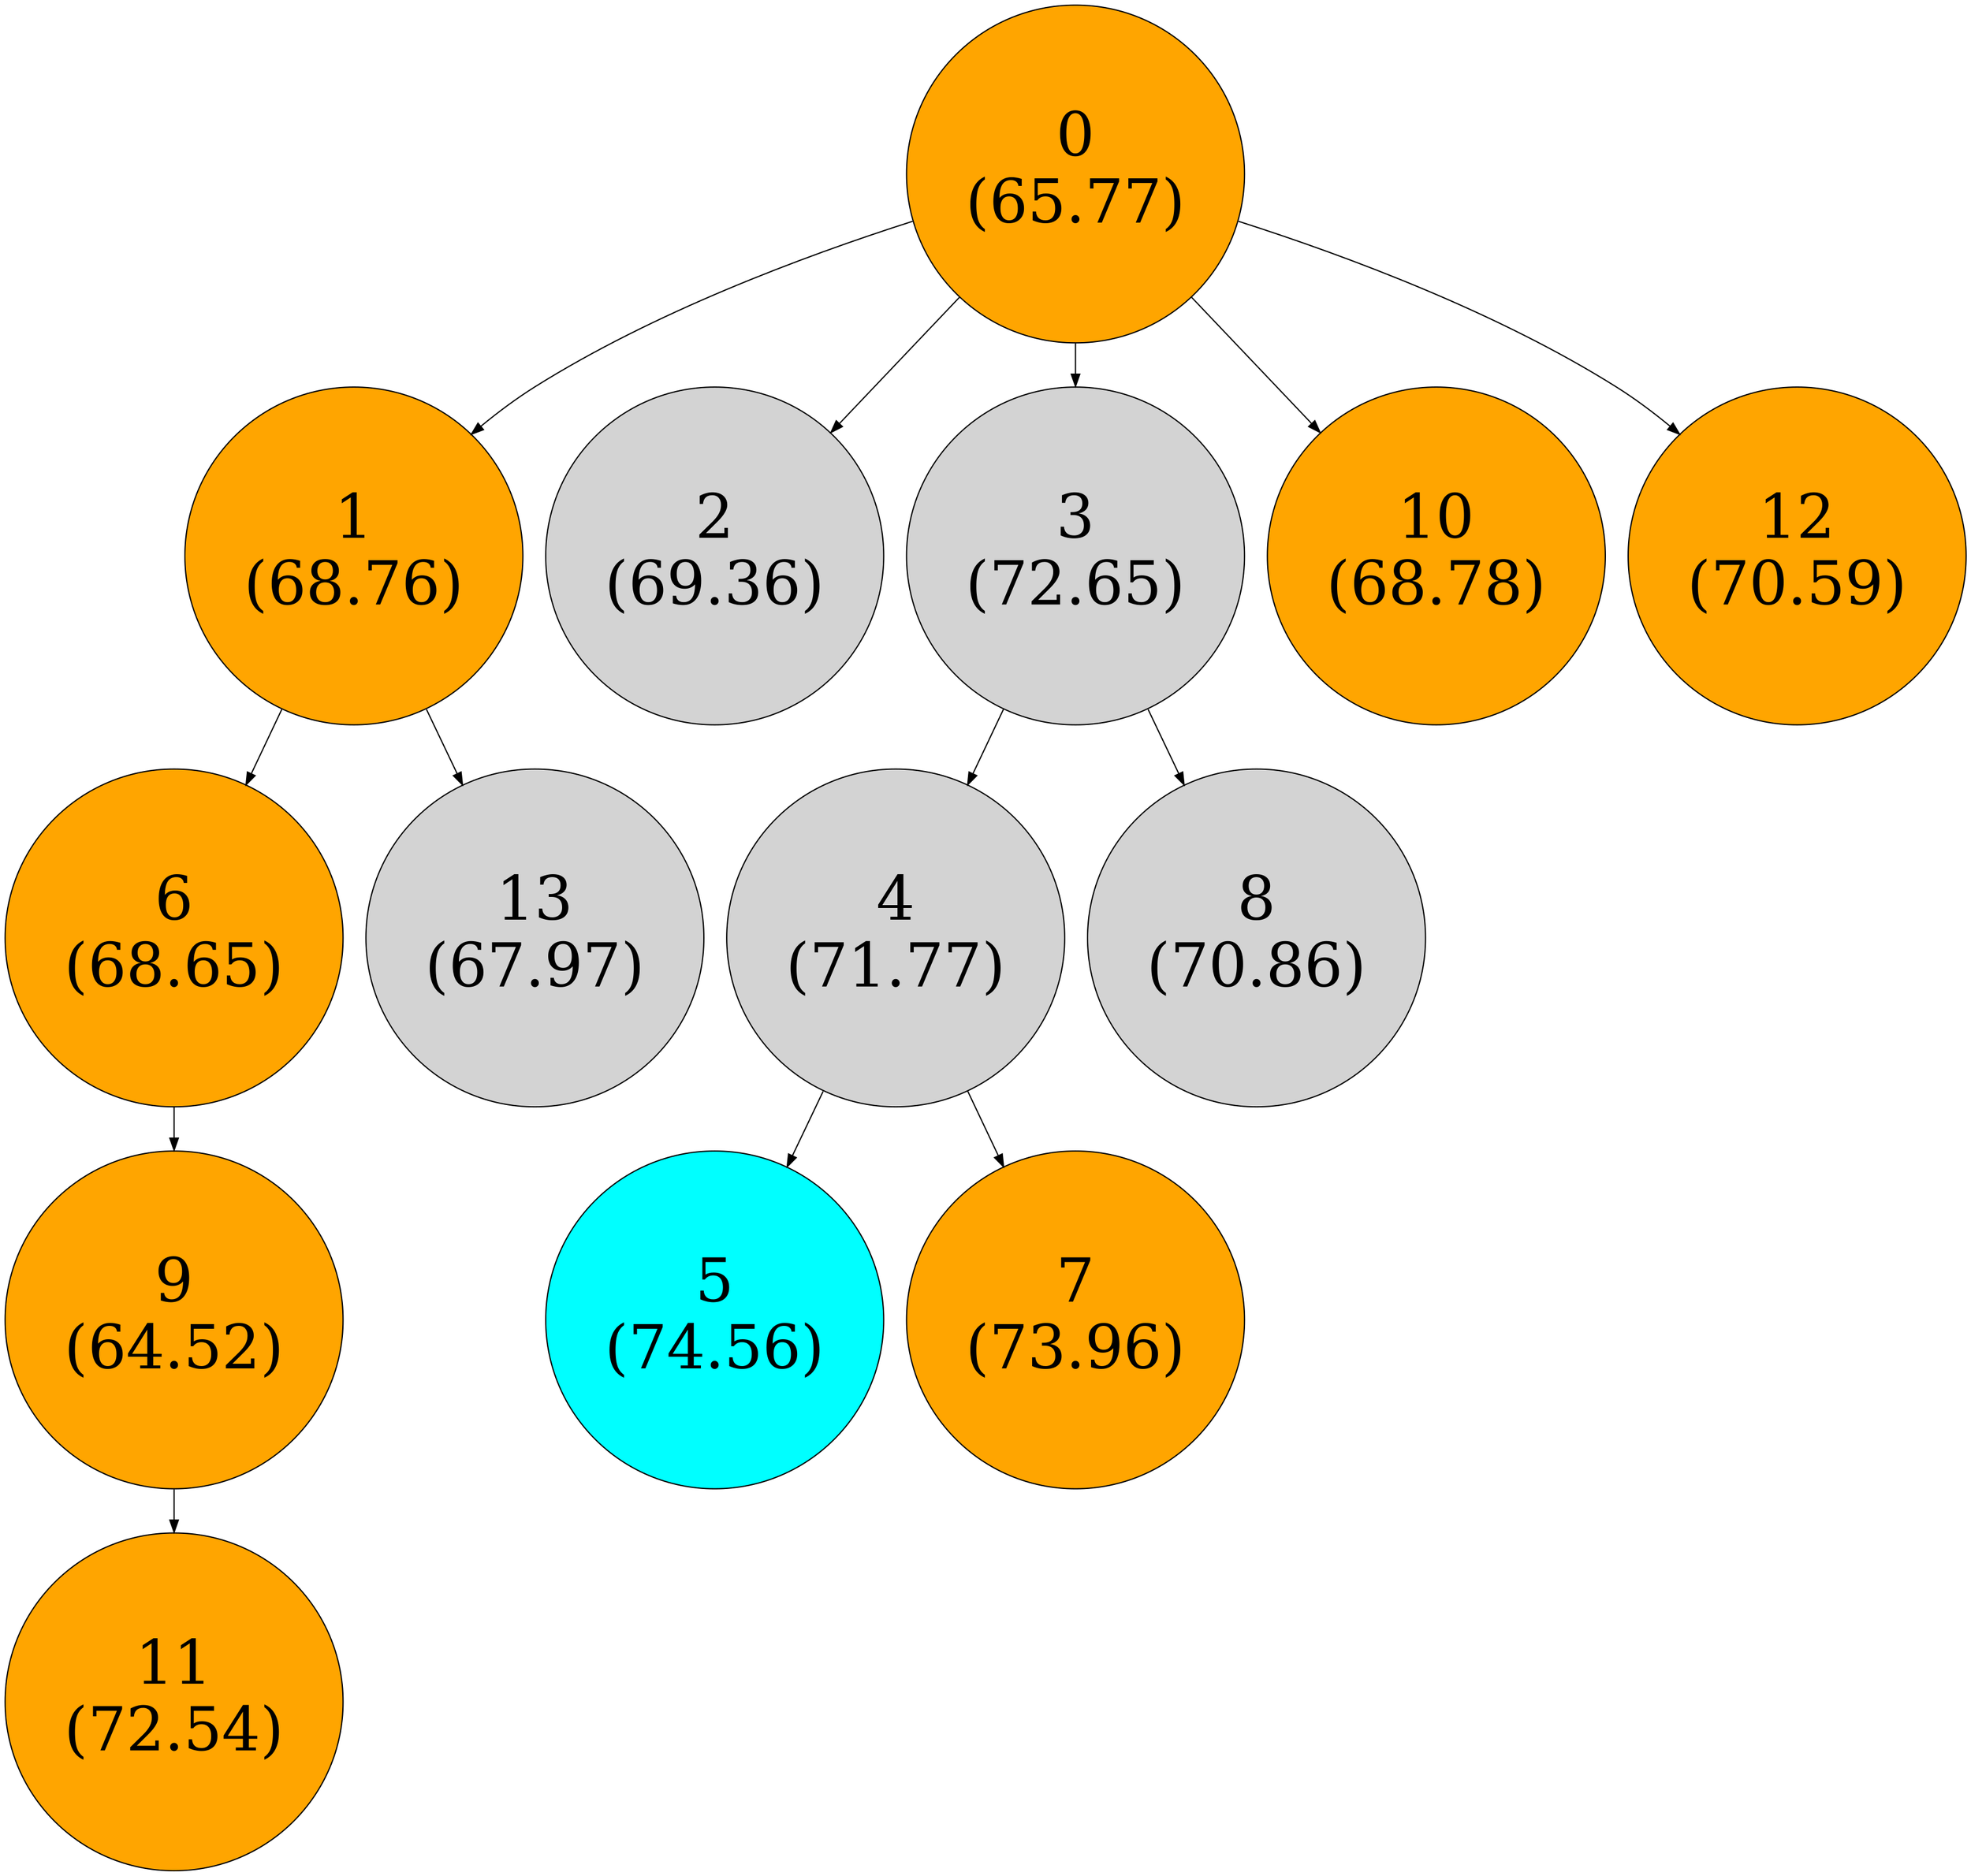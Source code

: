 digraph G {
    node [style=filled, shape=circle, fontsize=50];
    0 [label="0\n(65.77)", fillcolor=orange, fontcolor=black];
    1 [label="1\n(68.76)", fillcolor=orange, fontcolor=black];
    2 [label="2\n(69.36)"];
    3 [label="3\n(72.65)"];
    4 [label="4\n(71.77)"];
    5 [label="5\n(74.56)", fillcolor=cyan, fontcolor=black];
    6 [label="6\n(68.65)", fillcolor=orange, fontcolor=black];
    7 [label="7\n(73.96)", fillcolor=orange, fontcolor=black];
    8 [label="8\n(70.86)"];
    9 [label="9\n(64.52)", fillcolor=orange, fontcolor=black];
    10 [label="10\n(68.78)", fillcolor=orange, fontcolor=black];
    11 [label="11\n(72.54)", fillcolor=orange, fontcolor=black];
    12 [label="12\n(70.59)", fillcolor=orange, fontcolor=black];
    13 [label="13\n(67.97)"];
    0 -> 1;
    0 -> 2;
    0 -> 3;
    3 -> 4;
    4 -> 5;
    1 -> 6;
    4 -> 7;
    3 -> 8;
    6 -> 9;
    0 -> 10;
    9 -> 11;
    0 -> 12;
    1 -> 13;
}